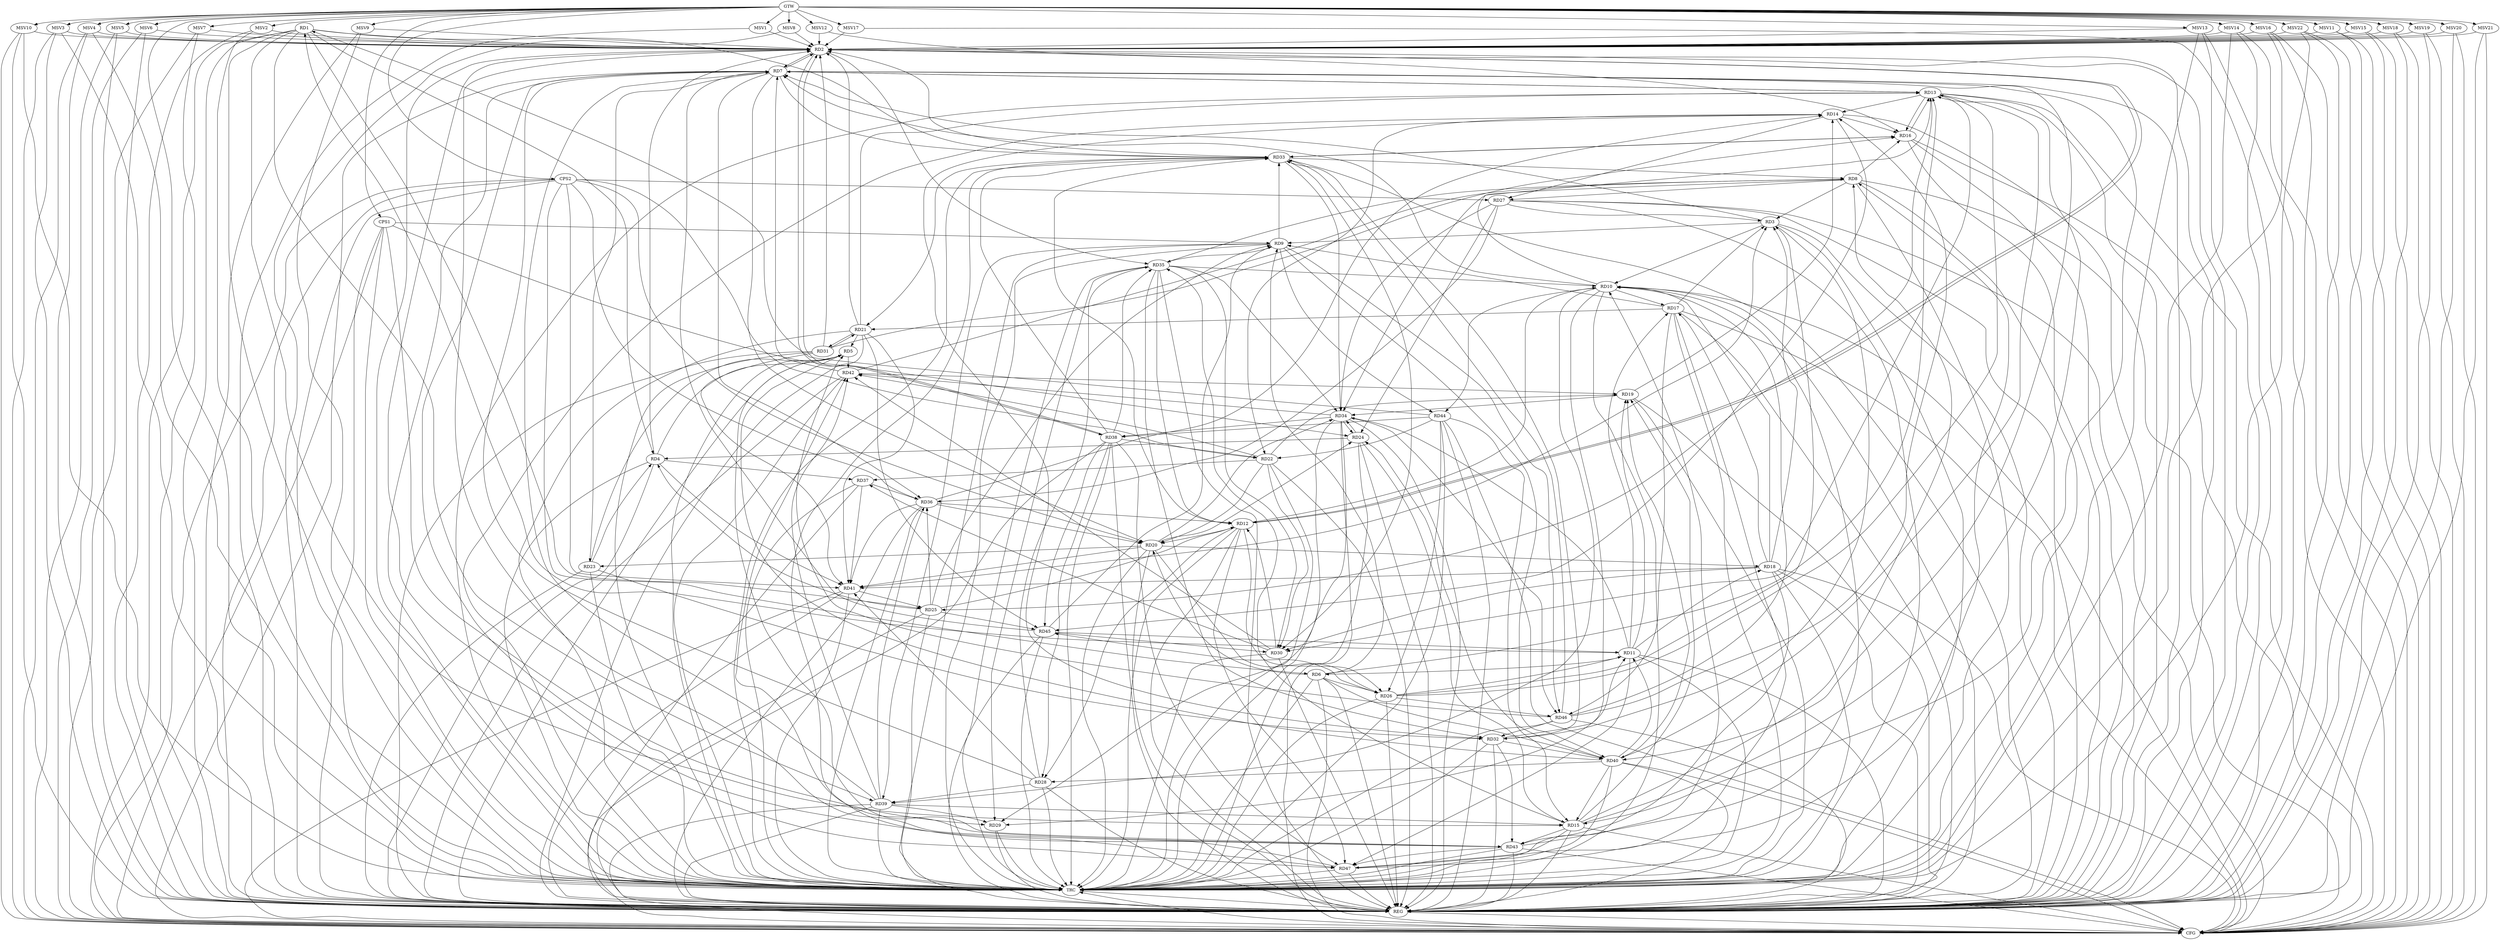 strict digraph G {
  RD1 [ label="RD1" ];
  RD2 [ label="RD2" ];
  RD3 [ label="RD3" ];
  RD4 [ label="RD4" ];
  RD5 [ label="RD5" ];
  RD6 [ label="RD6" ];
  RD7 [ label="RD7" ];
  RD8 [ label="RD8" ];
  RD9 [ label="RD9" ];
  RD10 [ label="RD10" ];
  RD11 [ label="RD11" ];
  RD12 [ label="RD12" ];
  RD13 [ label="RD13" ];
  RD14 [ label="RD14" ];
  RD15 [ label="RD15" ];
  RD16 [ label="RD16" ];
  RD17 [ label="RD17" ];
  RD18 [ label="RD18" ];
  RD19 [ label="RD19" ];
  RD20 [ label="RD20" ];
  RD21 [ label="RD21" ];
  RD22 [ label="RD22" ];
  RD23 [ label="RD23" ];
  RD24 [ label="RD24" ];
  RD25 [ label="RD25" ];
  RD26 [ label="RD26" ];
  RD27 [ label="RD27" ];
  RD28 [ label="RD28" ];
  RD29 [ label="RD29" ];
  RD30 [ label="RD30" ];
  RD31 [ label="RD31" ];
  RD32 [ label="RD32" ];
  RD33 [ label="RD33" ];
  RD34 [ label="RD34" ];
  RD35 [ label="RD35" ];
  RD36 [ label="RD36" ];
  RD37 [ label="RD37" ];
  RD38 [ label="RD38" ];
  RD39 [ label="RD39" ];
  RD40 [ label="RD40" ];
  RD41 [ label="RD41" ];
  RD42 [ label="RD42" ];
  RD43 [ label="RD43" ];
  RD44 [ label="RD44" ];
  RD45 [ label="RD45" ];
  RD46 [ label="RD46" ];
  RD47 [ label="RD47" ];
  CPS1 [ label="CPS1" ];
  CPS2 [ label="CPS2" ];
  GTW [ label="GTW" ];
  REG [ label="REG" ];
  CFG [ label="CFG" ];
  TRC [ label="TRC" ];
  MSV1 [ label="MSV1" ];
  MSV2 [ label="MSV2" ];
  MSV3 [ label="MSV3" ];
  MSV4 [ label="MSV4" ];
  MSV5 [ label="MSV5" ];
  MSV6 [ label="MSV6" ];
  MSV7 [ label="MSV7" ];
  MSV8 [ label="MSV8" ];
  MSV9 [ label="MSV9" ];
  MSV10 [ label="MSV10" ];
  MSV11 [ label="MSV11" ];
  MSV12 [ label="MSV12" ];
  MSV13 [ label="MSV13" ];
  MSV14 [ label="MSV14" ];
  MSV15 [ label="MSV15" ];
  MSV16 [ label="MSV16" ];
  MSV17 [ label="MSV17" ];
  MSV18 [ label="MSV18" ];
  MSV19 [ label="MSV19" ];
  MSV20 [ label="MSV20" ];
  MSV21 [ label="MSV21" ];
  MSV22 [ label="MSV22" ];
  RD1 -> RD2;
  RD1 -> RD4;
  RD11 -> RD1;
  RD1 -> RD15;
  RD1 -> RD25;
  RD1 -> RD33;
  RD1 -> RD39;
  RD44 -> RD1;
  RD4 -> RD2;
  RD2 -> RD7;
  RD7 -> RD2;
  RD2 -> RD12;
  RD12 -> RD2;
  RD2 -> RD16;
  RD21 -> RD2;
  RD31 -> RD2;
  RD33 -> RD2;
  RD2 -> RD35;
  RD2 -> RD38;
  RD38 -> RD2;
  RD43 -> RD2;
  RD2 -> RD47;
  RD3 -> RD7;
  RD8 -> RD3;
  RD3 -> RD9;
  RD3 -> RD10;
  RD17 -> RD3;
  RD18 -> RD3;
  RD26 -> RD3;
  RD27 -> RD3;
  RD3 -> RD32;
  RD41 -> RD3;
  RD4 -> RD5;
  RD23 -> RD4;
  RD24 -> RD4;
  RD25 -> RD4;
  RD4 -> RD37;
  RD4 -> RD41;
  RD21 -> RD5;
  RD23 -> RD5;
  RD40 -> RD5;
  RD5 -> RD42;
  RD5 -> RD43;
  RD46 -> RD5;
  RD6 -> RD9;
  RD11 -> RD6;
  RD6 -> RD13;
  RD6 -> RD20;
  RD6 -> RD26;
  RD6 -> RD40;
  RD10 -> RD7;
  RD7 -> RD13;
  RD13 -> RD7;
  RD7 -> RD15;
  RD7 -> RD20;
  RD7 -> RD23;
  RD28 -> RD7;
  RD7 -> RD33;
  RD7 -> RD36;
  RD39 -> RD7;
  RD7 -> RD40;
  RD42 -> RD7;
  RD45 -> RD7;
  RD7 -> RD47;
  RD15 -> RD8;
  RD8 -> RD16;
  RD8 -> RD27;
  RD33 -> RD8;
  RD8 -> RD34;
  RD35 -> RD8;
  RD42 -> RD8;
  RD47 -> RD8;
  RD17 -> RD9;
  RD25 -> RD9;
  RD9 -> RD33;
  RD9 -> RD35;
  RD9 -> RD39;
  RD9 -> RD40;
  RD9 -> RD44;
  RD45 -> RD9;
  RD9 -> RD46;
  RD12 -> RD10;
  RD10 -> RD13;
  RD10 -> RD17;
  RD18 -> RD10;
  RD10 -> RD29;
  RD35 -> RD10;
  RD10 -> RD39;
  RD43 -> RD10;
  RD10 -> RD44;
  RD46 -> RD10;
  RD47 -> RD10;
  RD11 -> RD17;
  RD11 -> RD18;
  RD11 -> RD19;
  RD26 -> RD11;
  RD32 -> RD11;
  RD11 -> RD34;
  RD40 -> RD11;
  RD45 -> RD11;
  RD11 -> RD47;
  RD12 -> RD20;
  RD25 -> RD12;
  RD12 -> RD26;
  RD12 -> RD28;
  RD30 -> RD12;
  RD12 -> RD33;
  RD35 -> RD12;
  RD36 -> RD12;
  RD12 -> RD47;
  RD13 -> RD14;
  RD15 -> RD13;
  RD13 -> RD16;
  RD16 -> RD13;
  RD21 -> RD13;
  RD13 -> RD25;
  RD26 -> RD13;
  RD13 -> RD30;
  RD13 -> RD40;
  RD14 -> RD16;
  RD19 -> RD14;
  RD14 -> RD22;
  RD14 -> RD27;
  RD32 -> RD14;
  RD36 -> RD14;
  RD14 -> RD45;
  RD46 -> RD14;
  RD15 -> RD19;
  RD24 -> RD15;
  RD15 -> RD35;
  RD39 -> RD15;
  RD40 -> RD15;
  RD15 -> RD43;
  RD44 -> RD15;
  RD31 -> RD16;
  RD16 -> RD33;
  RD33 -> RD16;
  RD18 -> RD17;
  RD17 -> RD21;
  RD17 -> RD46;
  RD17 -> RD47;
  RD20 -> RD18;
  RD18 -> RD30;
  RD18 -> RD41;
  RD18 -> RD43;
  RD22 -> RD19;
  RD19 -> RD34;
  RD40 -> RD19;
  RD42 -> RD19;
  RD22 -> RD20;
  RD20 -> RD23;
  RD20 -> RD24;
  RD20 -> RD26;
  RD20 -> RD34;
  RD36 -> RD20;
  RD20 -> RD41;
  RD21 -> RD31;
  RD31 -> RD21;
  RD33 -> RD21;
  RD21 -> RD41;
  RD21 -> RD45;
  RD22 -> RD30;
  RD22 -> RD37;
  RD38 -> RD22;
  RD22 -> RD42;
  RD44 -> RD22;
  RD23 -> RD32;
  RD27 -> RD24;
  RD24 -> RD34;
  RD34 -> RD24;
  RD40 -> RD24;
  RD25 -> RD36;
  RD41 -> RD25;
  RD25 -> RD45;
  RD44 -> RD26;
  RD26 -> RD45;
  RD26 -> RD46;
  RD27 -> RD34;
  RD27 -> RD36;
  RD28 -> RD35;
  RD38 -> RD28;
  RD28 -> RD39;
  RD40 -> RD28;
  RD28 -> RD41;
  RD34 -> RD29;
  RD35 -> RD29;
  RD39 -> RD29;
  RD33 -> RD30;
  RD35 -> RD30;
  RD30 -> RD37;
  RD30 -> RD42;
  RD45 -> RD30;
  RD31 -> RD41;
  RD32 -> RD33;
  RD35 -> RD32;
  RD32 -> RD40;
  RD32 -> RD43;
  RD46 -> RD32;
  RD33 -> RD34;
  RD38 -> RD33;
  RD46 -> RD33;
  RD47 -> RD33;
  RD35 -> RD34;
  RD34 -> RD38;
  RD34 -> RD42;
  RD34 -> RD46;
  RD38 -> RD35;
  RD37 -> RD36;
  RD39 -> RD36;
  RD36 -> RD41;
  RD37 -> RD41;
  RD44 -> RD38;
  RD38 -> RD45;
  RD38 -> RD47;
  RD39 -> RD42;
  RD43 -> RD42;
  RD43 -> RD47;
  CPS1 -> RD29;
  CPS1 -> RD24;
  CPS1 -> RD9;
  CPS2 -> RD36;
  CPS2 -> RD22;
  CPS2 -> RD20;
  CPS2 -> RD27;
  CPS2 -> RD41;
  CPS2 -> RD6;
  GTW -> CPS1;
  GTW -> CPS2;
  RD1 -> REG;
  RD2 -> REG;
  RD3 -> REG;
  RD4 -> REG;
  RD5 -> REG;
  RD6 -> REG;
  RD7 -> REG;
  RD8 -> REG;
  RD9 -> REG;
  RD10 -> REG;
  RD11 -> REG;
  RD12 -> REG;
  RD13 -> REG;
  RD14 -> REG;
  RD15 -> REG;
  RD16 -> REG;
  RD17 -> REG;
  RD18 -> REG;
  RD19 -> REG;
  RD20 -> REG;
  RD21 -> REG;
  RD22 -> REG;
  RD23 -> REG;
  RD24 -> REG;
  RD25 -> REG;
  RD26 -> REG;
  RD27 -> REG;
  RD28 -> REG;
  RD29 -> REG;
  RD30 -> REG;
  RD31 -> REG;
  RD32 -> REG;
  RD33 -> REG;
  RD34 -> REG;
  RD35 -> REG;
  RD36 -> REG;
  RD37 -> REG;
  RD38 -> REG;
  RD39 -> REG;
  RD40 -> REG;
  RD41 -> REG;
  RD42 -> REG;
  RD43 -> REG;
  RD44 -> REG;
  RD45 -> REG;
  RD46 -> REG;
  RD47 -> REG;
  CPS1 -> REG;
  CPS2 -> REG;
  RD43 -> CFG;
  RD8 -> CFG;
  RD15 -> CFG;
  RD16 -> CFG;
  RD18 -> CFG;
  RD39 -> CFG;
  RD41 -> CFG;
  RD40 -> CFG;
  RD17 -> CFG;
  CPS2 -> CFG;
  RD27 -> CFG;
  RD6 -> CFG;
  RD38 -> CFG;
  RD13 -> CFG;
  CPS1 -> CFG;
  RD34 -> CFG;
  RD7 -> CFG;
  RD1 -> CFG;
  RD10 -> CFG;
  RD44 -> CFG;
  REG -> CFG;
  RD1 -> TRC;
  RD2 -> TRC;
  RD3 -> TRC;
  RD4 -> TRC;
  RD5 -> TRC;
  RD6 -> TRC;
  RD7 -> TRC;
  RD8 -> TRC;
  RD9 -> TRC;
  RD10 -> TRC;
  RD11 -> TRC;
  RD12 -> TRC;
  RD13 -> TRC;
  RD14 -> TRC;
  RD15 -> TRC;
  RD16 -> TRC;
  RD17 -> TRC;
  RD18 -> TRC;
  RD19 -> TRC;
  RD20 -> TRC;
  RD21 -> TRC;
  RD22 -> TRC;
  RD23 -> TRC;
  RD24 -> TRC;
  RD25 -> TRC;
  RD26 -> TRC;
  RD27 -> TRC;
  RD28 -> TRC;
  RD29 -> TRC;
  RD30 -> TRC;
  RD31 -> TRC;
  RD32 -> TRC;
  RD33 -> TRC;
  RD34 -> TRC;
  RD35 -> TRC;
  RD36 -> TRC;
  RD37 -> TRC;
  RD38 -> TRC;
  RD39 -> TRC;
  RD40 -> TRC;
  RD41 -> TRC;
  RD42 -> TRC;
  RD43 -> TRC;
  RD44 -> TRC;
  RD45 -> TRC;
  RD46 -> TRC;
  RD47 -> TRC;
  CPS1 -> TRC;
  CPS2 -> TRC;
  GTW -> TRC;
  CFG -> TRC;
  TRC -> REG;
  MSV1 -> RD2;
  MSV2 -> RD2;
  MSV3 -> RD2;
  MSV4 -> RD2;
  MSV5 -> RD2;
  GTW -> MSV1;
  MSV1 -> REG;
  GTW -> MSV2;
  MSV2 -> REG;
  MSV2 -> TRC;
  GTW -> MSV3;
  MSV3 -> REG;
  MSV3 -> TRC;
  MSV3 -> CFG;
  GTW -> MSV4;
  MSV4 -> REG;
  MSV4 -> TRC;
  MSV4 -> CFG;
  GTW -> MSV5;
  MSV5 -> REG;
  MSV5 -> CFG;
  MSV6 -> RD2;
  GTW -> MSV6;
  MSV6 -> REG;
  MSV6 -> CFG;
  MSV7 -> RD2;
  GTW -> MSV7;
  MSV7 -> REG;
  MSV7 -> CFG;
  MSV8 -> RD2;
  MSV9 -> RD2;
  MSV10 -> RD2;
  GTW -> MSV8;
  MSV8 -> REG;
  GTW -> MSV9;
  MSV9 -> REG;
  MSV9 -> TRC;
  GTW -> MSV10;
  MSV10 -> REG;
  MSV10 -> TRC;
  MSV10 -> CFG;
  MSV11 -> RD2;
  GTW -> MSV11;
  MSV11 -> REG;
  MSV11 -> CFG;
  MSV12 -> RD2;
  GTW -> MSV12;
  MSV12 -> REG;
  MSV13 -> RD2;
  GTW -> MSV13;
  MSV13 -> REG;
  MSV13 -> TRC;
  MSV13 -> CFG;
  MSV14 -> RD2;
  MSV15 -> RD2;
  GTW -> MSV14;
  MSV14 -> REG;
  MSV14 -> TRC;
  MSV14 -> CFG;
  GTW -> MSV15;
  MSV15 -> REG;
  MSV15 -> CFG;
  MSV16 -> RD2;
  GTW -> MSV16;
  MSV16 -> REG;
  MSV16 -> TRC;
  MSV16 -> CFG;
  MSV17 -> RD2;
  MSV18 -> RD2;
  GTW -> MSV17;
  MSV17 -> REG;
  GTW -> MSV18;
  MSV18 -> REG;
  MSV18 -> CFG;
  MSV19 -> RD2;
  MSV20 -> RD2;
  GTW -> MSV19;
  MSV19 -> REG;
  MSV19 -> CFG;
  GTW -> MSV20;
  MSV20 -> REG;
  MSV20 -> CFG;
  MSV21 -> RD2;
  MSV22 -> RD2;
  GTW -> MSV21;
  MSV21 -> REG;
  MSV21 -> CFG;
  GTW -> MSV22;
  MSV22 -> REG;
  MSV22 -> TRC;
  MSV22 -> CFG;
}
